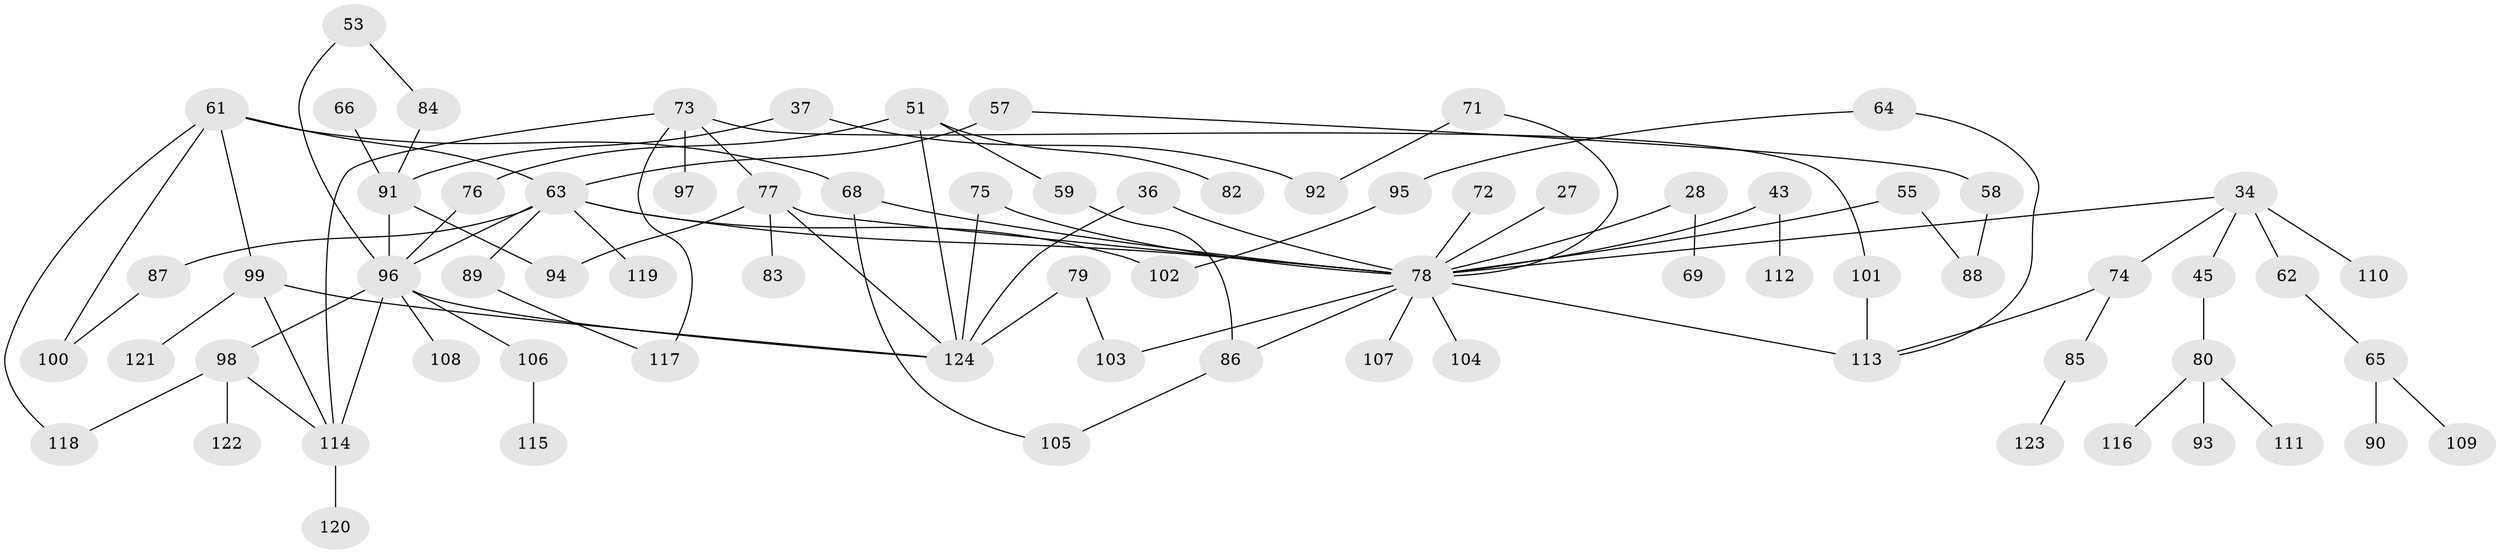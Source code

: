 // original degree distribution, {6: 0.04032258064516129, 7: 0.016129032258064516, 4: 0.0967741935483871, 3: 0.22580645161290322, 2: 0.3951612903225806, 1: 0.20161290322580644, 5: 0.024193548387096774}
// Generated by graph-tools (version 1.1) at 2025/44/03/04/25 21:44:26]
// undirected, 74 vertices, 95 edges
graph export_dot {
graph [start="1"]
  node [color=gray90,style=filled];
  27;
  28;
  34 [super="+30"];
  36;
  37;
  43;
  45;
  51;
  53;
  55;
  57 [super="+24"];
  58;
  59;
  61;
  62;
  63 [super="+4+6+56"];
  64;
  65;
  66;
  68;
  69;
  71;
  72;
  73;
  74;
  75 [super="+7"];
  76;
  77 [super="+29+31+70"];
  78 [super="+33+16+13+32+39+48"];
  79;
  80;
  82;
  83;
  84;
  85;
  86;
  87;
  88;
  89;
  90;
  91 [super="+12"];
  92;
  93;
  94;
  95;
  96 [super="+50+21"];
  97;
  98 [super="+54"];
  99 [super="+46"];
  100;
  101;
  102;
  103;
  104;
  105;
  106;
  107;
  108;
  109;
  110;
  111;
  112;
  113 [super="+25+42+14"];
  114 [super="+44+81"];
  115;
  116;
  117;
  118;
  119;
  120;
  121;
  122;
  123;
  124 [super="+22+38+60"];
  27 -- 78;
  28 -- 69;
  28 -- 78;
  34 -- 45;
  34 -- 62;
  34 -- 110 [weight=2];
  34 -- 74;
  34 -- 78;
  36 -- 78;
  36 -- 124;
  37 -- 92;
  37 -- 91;
  43 -- 112;
  43 -- 78;
  45 -- 80;
  51 -- 59;
  51 -- 82;
  51 -- 76;
  51 -- 124;
  53 -- 84;
  53 -- 96;
  55 -- 88;
  55 -- 78;
  57 -- 58;
  57 -- 63 [weight=2];
  58 -- 88;
  59 -- 86;
  61 -- 68;
  61 -- 100;
  61 -- 118;
  61 -- 63;
  61 -- 99;
  62 -- 65;
  63 -- 89;
  63 -- 96 [weight=4];
  63 -- 102;
  63 -- 119;
  63 -- 87;
  63 -- 78 [weight=2];
  64 -- 95;
  64 -- 113;
  65 -- 90;
  65 -- 109;
  66 -- 91;
  68 -- 105;
  68 -- 78;
  71 -- 92;
  71 -- 78;
  72 -- 78;
  73 -- 97;
  73 -- 117;
  73 -- 101;
  73 -- 114;
  73 -- 77;
  74 -- 85;
  74 -- 113;
  75 -- 124 [weight=3];
  75 -- 78;
  76 -- 96;
  77 -- 78 [weight=2];
  77 -- 83;
  77 -- 94;
  77 -- 124 [weight=2];
  78 -- 86;
  78 -- 107;
  78 -- 103;
  78 -- 113 [weight=2];
  78 -- 104;
  79 -- 103;
  79 -- 124;
  80 -- 93;
  80 -- 111;
  80 -- 116;
  84 -- 91;
  85 -- 123;
  86 -- 105;
  87 -- 100;
  89 -- 117;
  91 -- 94;
  91 -- 96;
  95 -- 102;
  96 -- 98;
  96 -- 106;
  96 -- 124;
  96 -- 108;
  96 -- 114 [weight=2];
  98 -- 122;
  98 -- 118;
  98 -- 114;
  99 -- 121;
  99 -- 124;
  99 -- 114;
  101 -- 113;
  106 -- 115;
  114 -- 120;
}
